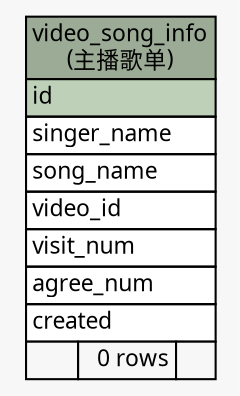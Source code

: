 // dot 2.26.0 on Linux 2.6.32-504.3.3.el6.x86_64
// SchemaSpy rev Unknown
digraph "video_song_info" {
  graph [
    rankdir="RL"
    bgcolor="#f7f7f7"
    nodesep="0.18"
    ranksep="0.46"
    fontname="Microsoft YaHei"
    fontsize="11"
  ];
  node [
    fontname="Microsoft YaHei"
    fontsize="11"
    shape="plaintext"
  ];
  edge [
    arrowsize="0.8"
  ];
  "video_song_info" [
    label=<
    <TABLE BORDER="0" CELLBORDER="1" CELLSPACING="0" BGCOLOR="#ffffff">
      <TR><TD COLSPAN="3" BGCOLOR="#9bab96" ALIGN="CENTER">video_song_info<br/>(主播歌单)</TD></TR>
      <TR><TD PORT="id" COLSPAN="3" BGCOLOR="#bed1b8" ALIGN="LEFT">id</TD></TR>
      <TR><TD PORT="singer_name" COLSPAN="3" ALIGN="LEFT">singer_name</TD></TR>
      <TR><TD PORT="song_name" COLSPAN="3" ALIGN="LEFT">song_name</TD></TR>
      <TR><TD PORT="video_id" COLSPAN="3" ALIGN="LEFT">video_id</TD></TR>
      <TR><TD PORT="visit_num" COLSPAN="3" ALIGN="LEFT">visit_num</TD></TR>
      <TR><TD PORT="agree_num" COLSPAN="3" ALIGN="LEFT">agree_num</TD></TR>
      <TR><TD PORT="created" COLSPAN="3" ALIGN="LEFT">created</TD></TR>
      <TR><TD ALIGN="LEFT" BGCOLOR="#f7f7f7">  </TD><TD ALIGN="RIGHT" BGCOLOR="#f7f7f7">0 rows</TD><TD ALIGN="RIGHT" BGCOLOR="#f7f7f7">  </TD></TR>
    </TABLE>>
    URL="tables/video_song_info.html"
    tooltip="video_song_info"
  ];
}
